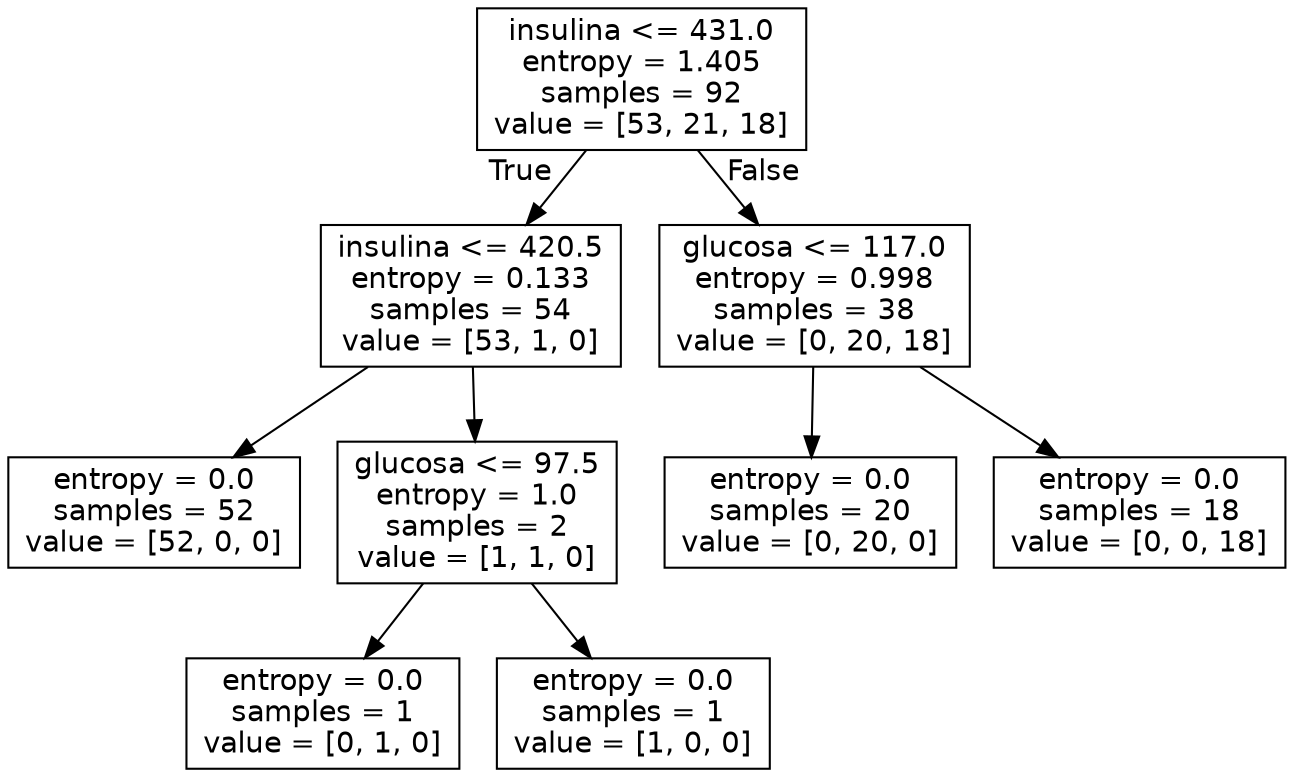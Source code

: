 digraph Tree {
node [shape=box, fontname="helvetica"] ;
edge [fontname="helvetica"] ;
0 [label="insulina <= 431.0\nentropy = 1.405\nsamples = 92\nvalue = [53, 21, 18]"] ;
1 [label="insulina <= 420.5\nentropy = 0.133\nsamples = 54\nvalue = [53, 1, 0]"] ;
0 -> 1 [labeldistance=2.5, labelangle=45, headlabel="True"] ;
2 [label="entropy = 0.0\nsamples = 52\nvalue = [52, 0, 0]"] ;
1 -> 2 ;
3 [label="glucosa <= 97.5\nentropy = 1.0\nsamples = 2\nvalue = [1, 1, 0]"] ;
1 -> 3 ;
4 [label="entropy = 0.0\nsamples = 1\nvalue = [0, 1, 0]"] ;
3 -> 4 ;
5 [label="entropy = 0.0\nsamples = 1\nvalue = [1, 0, 0]"] ;
3 -> 5 ;
6 [label="glucosa <= 117.0\nentropy = 0.998\nsamples = 38\nvalue = [0, 20, 18]"] ;
0 -> 6 [labeldistance=2.5, labelangle=-45, headlabel="False"] ;
7 [label="entropy = 0.0\nsamples = 20\nvalue = [0, 20, 0]"] ;
6 -> 7 ;
8 [label="entropy = 0.0\nsamples = 18\nvalue = [0, 0, 18]"] ;
6 -> 8 ;
}